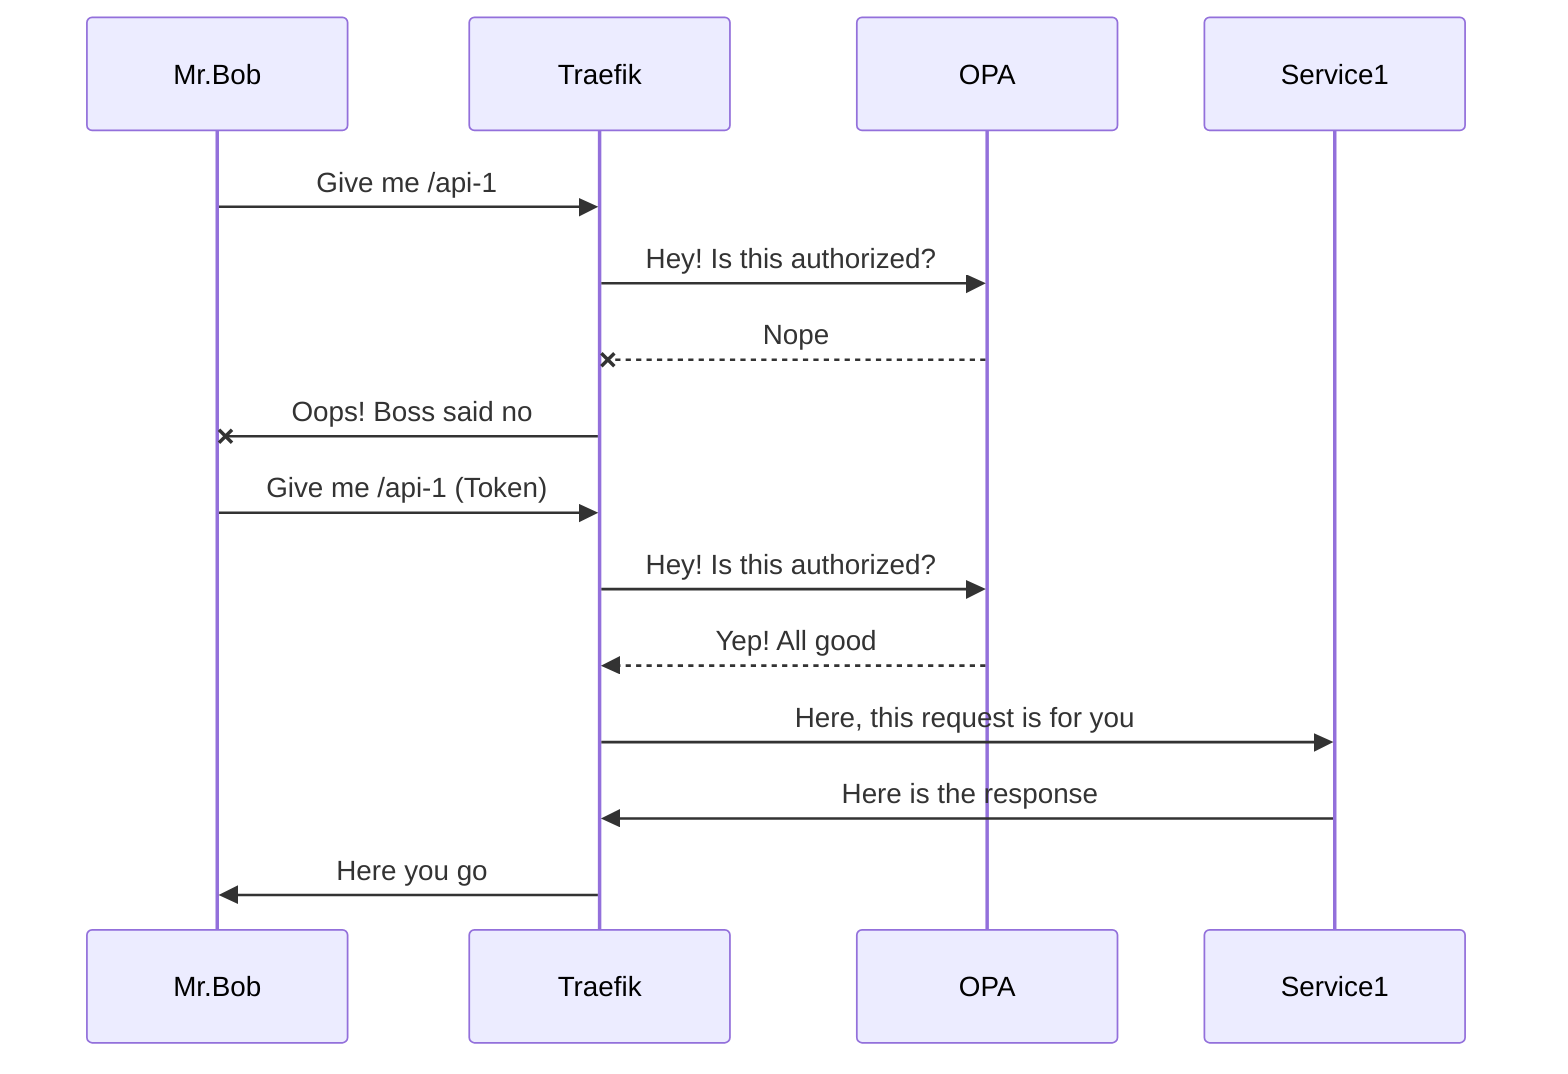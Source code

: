 sequenceDiagram
    Mr.Bob ->> Traefik: Give me /api-1
    Traefik->>OPA: Hey! Is this authorized?
    OPA--x Traefik: Nope
    Traefik-x Mr.Bob: Oops! Boss said no
    Mr.Bob ->> Traefik: Give me /api-1 (Token)
    Traefik->>OPA: Hey! Is this authorized?
    OPA-->> Traefik: Yep! All good
    Traefik->>Service1: Here, this request is for you
    Service1->>Traefik: Here is the response
    Traefik->>Mr.Bob: Here you go
